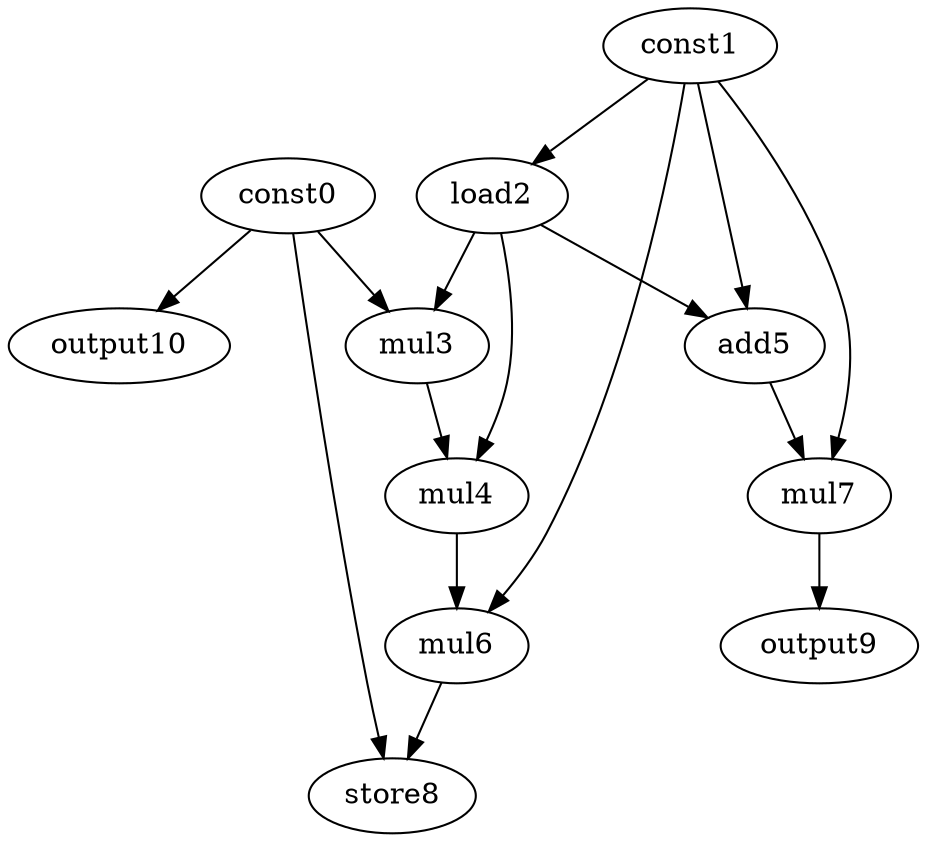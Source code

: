 digraph G { 
const0[opcode=const]; 
const1[opcode=const]; 
load2[opcode=load]; 
mul3[opcode=mul]; 
mul4[opcode=mul]; 
add5[opcode=add]; 
mul6[opcode=mul]; 
mul7[opcode=mul]; 
store8[opcode=store]; 
output9[opcode=output]; 
output10[opcode=output]; 
const1->load2[operand=0];
const0->output10[operand=0];
const0->mul3[operand=0];
load2->mul3[operand=1];
const1->add5[operand=0];
load2->add5[operand=1];
load2->mul4[operand=0];
mul3->mul4[operand=1];
const1->mul7[operand=0];
add5->mul7[operand=1];
const1->mul6[operand=0];
mul4->mul6[operand=1];
mul7->output9[operand=0];
const0->store8[operand=0];
mul6->store8[operand=1];
}
